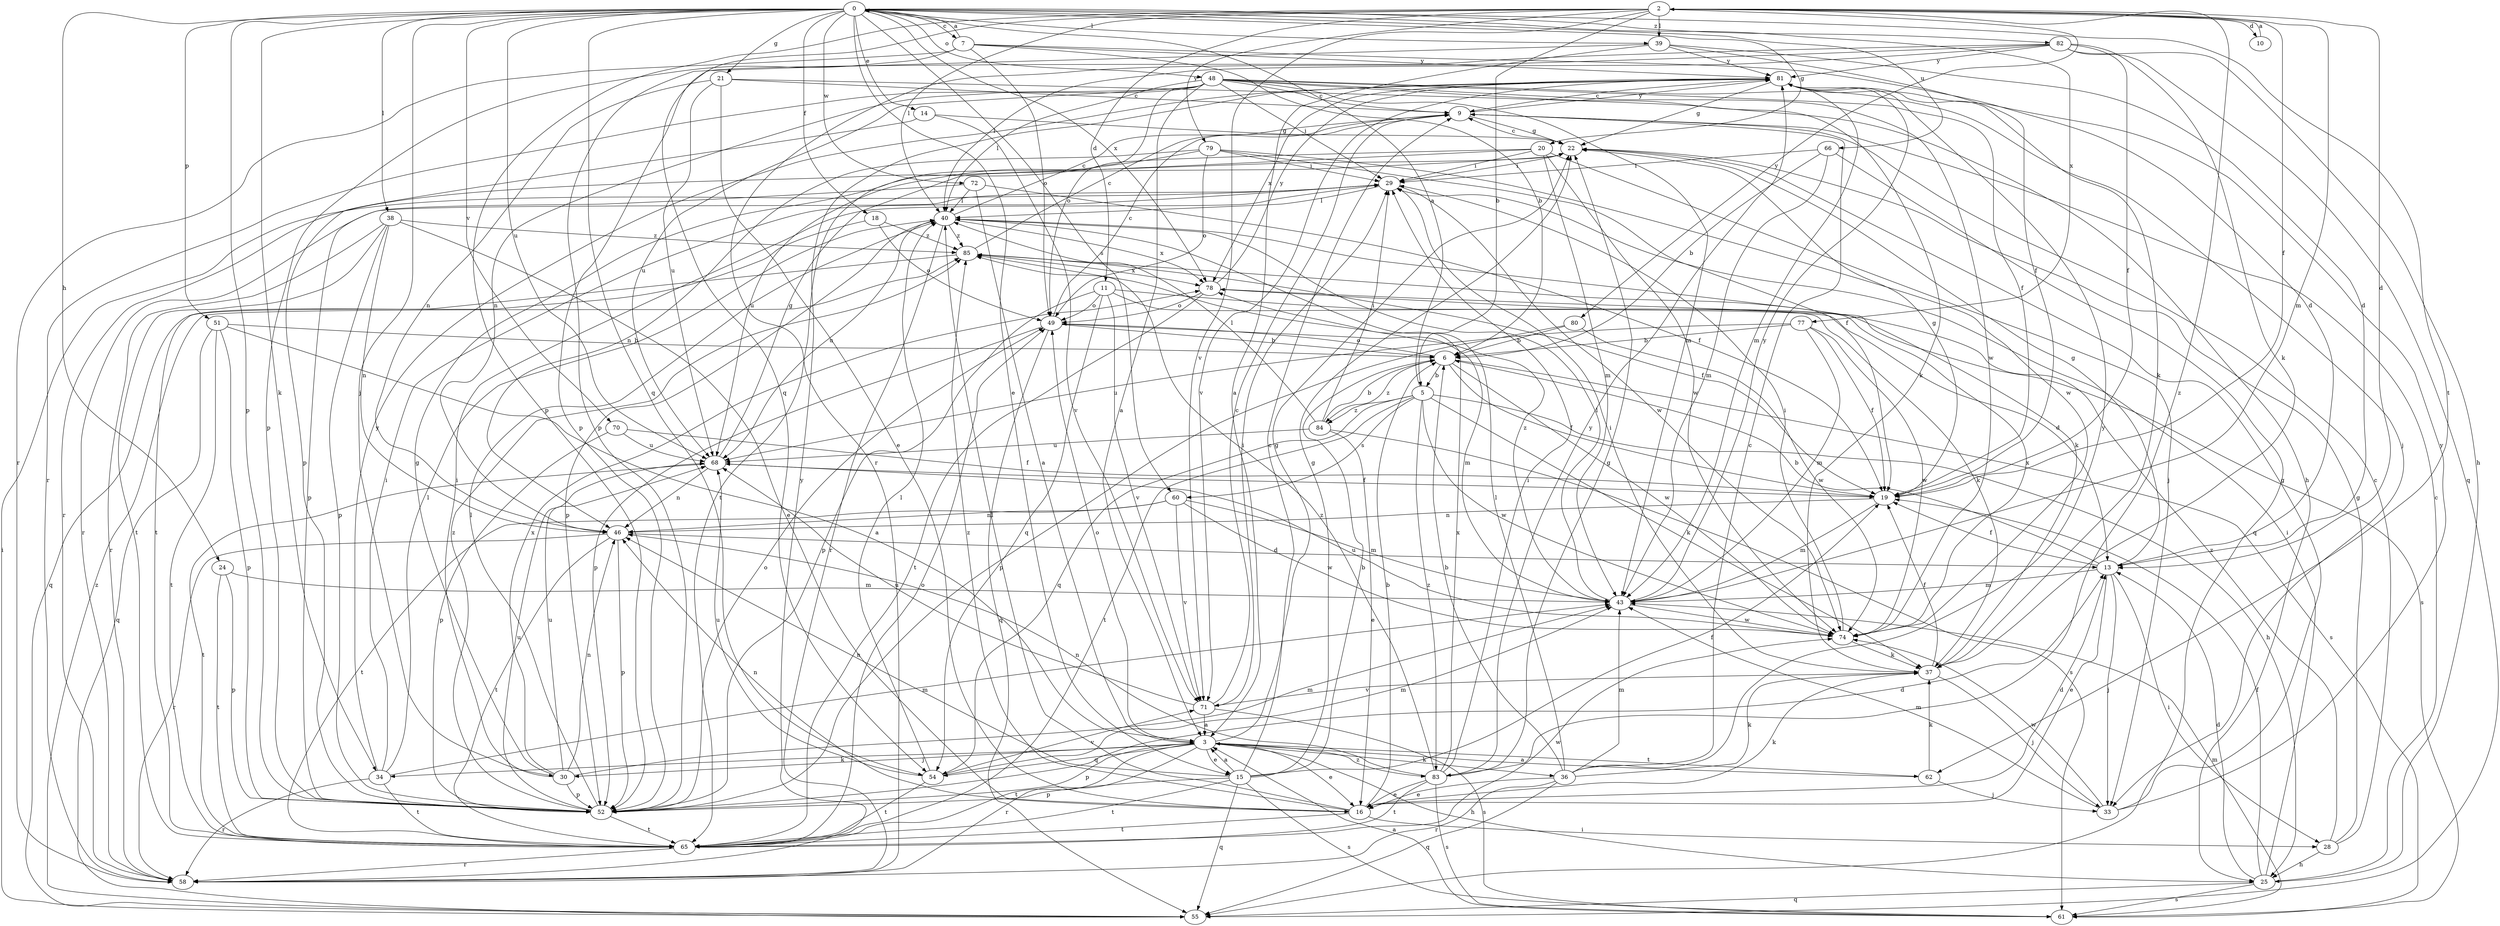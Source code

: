strict digraph  {
0;
2;
3;
5;
6;
7;
9;
10;
11;
13;
14;
15;
16;
18;
19;
20;
21;
22;
24;
25;
28;
29;
30;
33;
34;
36;
37;
38;
39;
40;
43;
46;
48;
49;
51;
52;
54;
55;
58;
60;
61;
62;
65;
66;
68;
70;
71;
72;
74;
77;
78;
79;
80;
81;
82;
83;
84;
85;
0 -> 7  [label=c];
0 -> 14  [label=e];
0 -> 15  [label=e];
0 -> 18  [label=f];
0 -> 20  [label=g];
0 -> 21  [label=g];
0 -> 24  [label=h];
0 -> 30  [label=j];
0 -> 34  [label=k];
0 -> 38  [label=l];
0 -> 39  [label=l];
0 -> 48  [label=o];
0 -> 51  [label=p];
0 -> 52  [label=p];
0 -> 54  [label=q];
0 -> 60  [label=s];
0 -> 62  [label=t];
0 -> 66  [label=u];
0 -> 68  [label=u];
0 -> 70  [label=v];
0 -> 72  [label=w];
0 -> 77  [label=x];
0 -> 78  [label=x];
0 -> 82  [label=z];
2 -> 5  [label=b];
2 -> 10  [label=d];
2 -> 11  [label=d];
2 -> 13  [label=d];
2 -> 19  [label=f];
2 -> 39  [label=l];
2 -> 40  [label=l];
2 -> 43  [label=m];
2 -> 52  [label=p];
2 -> 54  [label=q];
2 -> 71  [label=v];
2 -> 79  [label=y];
2 -> 80  [label=y];
2 -> 83  [label=z];
3 -> 15  [label=e];
3 -> 16  [label=e];
3 -> 22  [label=g];
3 -> 25  [label=h];
3 -> 30  [label=j];
3 -> 34  [label=k];
3 -> 36  [label=k];
3 -> 49  [label=o];
3 -> 52  [label=p];
3 -> 54  [label=q];
3 -> 58  [label=r];
3 -> 62  [label=t];
3 -> 65  [label=t];
3 -> 83  [label=z];
5 -> 0  [label=a];
5 -> 25  [label=h];
5 -> 37  [label=k];
5 -> 54  [label=q];
5 -> 60  [label=s];
5 -> 65  [label=t];
5 -> 74  [label=w];
5 -> 83  [label=z];
5 -> 84  [label=z];
6 -> 5  [label=b];
6 -> 19  [label=f];
6 -> 49  [label=o];
6 -> 61  [label=s];
6 -> 74  [label=w];
6 -> 84  [label=z];
7 -> 0  [label=a];
7 -> 6  [label=b];
7 -> 13  [label=d];
7 -> 49  [label=o];
7 -> 52  [label=p];
7 -> 58  [label=r];
7 -> 81  [label=y];
9 -> 22  [label=g];
9 -> 81  [label=y];
10 -> 2  [label=a];
11 -> 13  [label=d];
11 -> 37  [label=k];
11 -> 49  [label=o];
11 -> 52  [label=p];
11 -> 54  [label=q];
11 -> 71  [label=v];
13 -> 6  [label=b];
13 -> 16  [label=e];
13 -> 19  [label=f];
13 -> 22  [label=g];
13 -> 28  [label=i];
13 -> 33  [label=j];
13 -> 43  [label=m];
14 -> 22  [label=g];
14 -> 52  [label=p];
14 -> 71  [label=v];
15 -> 3  [label=a];
15 -> 6  [label=b];
15 -> 9  [label=c];
15 -> 19  [label=f];
15 -> 22  [label=g];
15 -> 46  [label=n];
15 -> 52  [label=p];
15 -> 55  [label=q];
15 -> 61  [label=s];
15 -> 65  [label=t];
16 -> 6  [label=b];
16 -> 13  [label=d];
16 -> 28  [label=i];
16 -> 37  [label=k];
16 -> 40  [label=l];
16 -> 46  [label=n];
16 -> 65  [label=t];
16 -> 85  [label=z];
18 -> 49  [label=o];
18 -> 65  [label=t];
18 -> 85  [label=z];
19 -> 22  [label=g];
19 -> 43  [label=m];
19 -> 46  [label=n];
20 -> 29  [label=i];
20 -> 33  [label=j];
20 -> 43  [label=m];
20 -> 58  [label=r];
20 -> 68  [label=u];
20 -> 74  [label=w];
21 -> 9  [label=c];
21 -> 16  [label=e];
21 -> 25  [label=h];
21 -> 46  [label=n];
21 -> 68  [label=u];
22 -> 9  [label=c];
22 -> 29  [label=i];
24 -> 43  [label=m];
24 -> 52  [label=p];
24 -> 65  [label=t];
25 -> 9  [label=c];
25 -> 13  [label=d];
25 -> 19  [label=f];
25 -> 29  [label=i];
25 -> 55  [label=q];
25 -> 61  [label=s];
28 -> 9  [label=c];
28 -> 22  [label=g];
28 -> 25  [label=h];
28 -> 85  [label=z];
29 -> 40  [label=l];
29 -> 58  [label=r];
29 -> 74  [label=w];
30 -> 22  [label=g];
30 -> 29  [label=i];
30 -> 43  [label=m];
30 -> 46  [label=n];
30 -> 52  [label=p];
30 -> 68  [label=u];
30 -> 78  [label=x];
33 -> 22  [label=g];
33 -> 43  [label=m];
33 -> 74  [label=w];
33 -> 81  [label=y];
34 -> 29  [label=i];
34 -> 40  [label=l];
34 -> 43  [label=m];
34 -> 58  [label=r];
34 -> 65  [label=t];
34 -> 81  [label=y];
36 -> 6  [label=b];
36 -> 9  [label=c];
36 -> 16  [label=e];
36 -> 37  [label=k];
36 -> 40  [label=l];
36 -> 43  [label=m];
36 -> 55  [label=q];
36 -> 58  [label=r];
36 -> 81  [label=y];
37 -> 19  [label=f];
37 -> 29  [label=i];
37 -> 33  [label=j];
37 -> 71  [label=v];
38 -> 16  [label=e];
38 -> 46  [label=n];
38 -> 52  [label=p];
38 -> 58  [label=r];
38 -> 65  [label=t];
38 -> 85  [label=z];
39 -> 3  [label=a];
39 -> 13  [label=d];
39 -> 19  [label=f];
39 -> 52  [label=p];
39 -> 81  [label=y];
40 -> 9  [label=c];
40 -> 37  [label=k];
40 -> 52  [label=p];
40 -> 58  [label=r];
40 -> 68  [label=u];
40 -> 78  [label=x];
40 -> 85  [label=z];
43 -> 40  [label=l];
43 -> 74  [label=w];
43 -> 81  [label=y];
43 -> 85  [label=z];
46 -> 13  [label=d];
46 -> 52  [label=p];
46 -> 58  [label=r];
46 -> 65  [label=t];
48 -> 3  [label=a];
48 -> 9  [label=c];
48 -> 19  [label=f];
48 -> 29  [label=i];
48 -> 33  [label=j];
48 -> 37  [label=k];
48 -> 40  [label=l];
48 -> 43  [label=m];
48 -> 46  [label=n];
48 -> 49  [label=o];
48 -> 58  [label=r];
48 -> 68  [label=u];
48 -> 74  [label=w];
49 -> 6  [label=b];
49 -> 9  [label=c];
49 -> 43  [label=m];
49 -> 52  [label=p];
49 -> 55  [label=q];
51 -> 3  [label=a];
51 -> 6  [label=b];
51 -> 52  [label=p];
51 -> 55  [label=q];
51 -> 65  [label=t];
52 -> 13  [label=d];
52 -> 40  [label=l];
52 -> 49  [label=o];
52 -> 65  [label=t];
52 -> 68  [label=u];
52 -> 85  [label=z];
54 -> 40  [label=l];
54 -> 43  [label=m];
54 -> 65  [label=t];
54 -> 68  [label=u];
54 -> 71  [label=v];
55 -> 29  [label=i];
55 -> 85  [label=z];
58 -> 81  [label=y];
60 -> 43  [label=m];
60 -> 46  [label=n];
60 -> 65  [label=t];
60 -> 71  [label=v];
60 -> 74  [label=w];
61 -> 3  [label=a];
61 -> 43  [label=m];
62 -> 3  [label=a];
62 -> 33  [label=j];
62 -> 37  [label=k];
65 -> 49  [label=o];
65 -> 58  [label=r];
65 -> 74  [label=w];
66 -> 6  [label=b];
66 -> 29  [label=i];
66 -> 43  [label=m];
66 -> 55  [label=q];
68 -> 19  [label=f];
68 -> 22  [label=g];
68 -> 46  [label=n];
68 -> 65  [label=t];
70 -> 19  [label=f];
70 -> 52  [label=p];
70 -> 68  [label=u];
71 -> 3  [label=a];
71 -> 9  [label=c];
71 -> 29  [label=i];
71 -> 61  [label=s];
71 -> 68  [label=u];
72 -> 3  [label=a];
72 -> 19  [label=f];
72 -> 40  [label=l];
72 -> 52  [label=p];
74 -> 29  [label=i];
74 -> 37  [label=k];
74 -> 68  [label=u];
74 -> 78  [label=x];
77 -> 6  [label=b];
77 -> 19  [label=f];
77 -> 43  [label=m];
77 -> 68  [label=u];
77 -> 74  [label=w];
78 -> 49  [label=o];
78 -> 61  [label=s];
78 -> 65  [label=t];
78 -> 81  [label=y];
79 -> 19  [label=f];
79 -> 29  [label=i];
79 -> 46  [label=n];
79 -> 49  [label=o];
79 -> 65  [label=t];
79 -> 74  [label=w];
80 -> 6  [label=b];
80 -> 52  [label=p];
80 -> 74  [label=w];
81 -> 9  [label=c];
81 -> 22  [label=g];
81 -> 37  [label=k];
81 -> 43  [label=m];
81 -> 71  [label=v];
81 -> 78  [label=x];
82 -> 19  [label=f];
82 -> 25  [label=h];
82 -> 37  [label=k];
82 -> 40  [label=l];
82 -> 52  [label=p];
82 -> 55  [label=q];
82 -> 58  [label=r];
82 -> 81  [label=y];
83 -> 16  [label=e];
83 -> 22  [label=g];
83 -> 29  [label=i];
83 -> 46  [label=n];
83 -> 61  [label=s];
83 -> 65  [label=t];
83 -> 78  [label=x];
83 -> 81  [label=y];
83 -> 85  [label=z];
84 -> 6  [label=b];
84 -> 16  [label=e];
84 -> 29  [label=i];
84 -> 40  [label=l];
84 -> 61  [label=s];
84 -> 68  [label=u];
85 -> 9  [label=c];
85 -> 19  [label=f];
85 -> 55  [label=q];
85 -> 78  [label=x];
}
